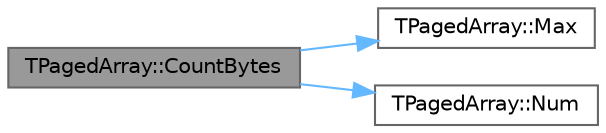 digraph "TPagedArray::CountBytes"
{
 // INTERACTIVE_SVG=YES
 // LATEX_PDF_SIZE
  bgcolor="transparent";
  edge [fontname=Helvetica,fontsize=10,labelfontname=Helvetica,labelfontsize=10];
  node [fontname=Helvetica,fontsize=10,shape=box,height=0.2,width=0.4];
  rankdir="LR";
  Node1 [id="Node000001",label="TPagedArray::CountBytes",height=0.2,width=0.4,color="gray40", fillcolor="grey60", style="filled", fontcolor="black",tooltip="Count bytes needed to serialize this paged array."];
  Node1 -> Node2 [id="edge1_Node000001_Node000002",color="steelblue1",style="solid",tooltip=" "];
  Node2 [id="Node000002",label="TPagedArray::Max",height=0.2,width=0.4,color="grey40", fillcolor="white", style="filled",URL="$d7/d79/classTPagedArray.html#a79e9ccd1d75a7f8b4c9508b67f7f33f6",tooltip=" "];
  Node1 -> Node3 [id="edge2_Node000001_Node000003",color="steelblue1",style="solid",tooltip=" "];
  Node3 [id="Node000003",label="TPagedArray::Num",height=0.2,width=0.4,color="grey40", fillcolor="white", style="filled",URL="$d7/d79/classTPagedArray.html#a18ae9bab6d53e2d267df248acc903e12",tooltip=" "];
}
